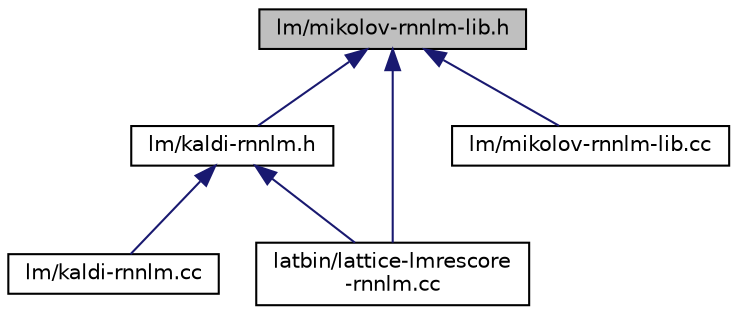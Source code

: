 digraph "lm/mikolov-rnnlm-lib.h"
{
  edge [fontname="Helvetica",fontsize="10",labelfontname="Helvetica",labelfontsize="10"];
  node [fontname="Helvetica",fontsize="10",shape=record];
  Node31 [label="lm/mikolov-rnnlm-lib.h",height=0.2,width=0.4,color="black", fillcolor="grey75", style="filled", fontcolor="black"];
  Node31 -> Node32 [dir="back",color="midnightblue",fontsize="10",style="solid",fontname="Helvetica"];
  Node32 [label="lm/kaldi-rnnlm.h",height=0.2,width=0.4,color="black", fillcolor="white", style="filled",URL="$kaldi-rnnlm_8h.html"];
  Node32 -> Node33 [dir="back",color="midnightblue",fontsize="10",style="solid",fontname="Helvetica"];
  Node33 [label="lm/kaldi-rnnlm.cc",height=0.2,width=0.4,color="black", fillcolor="white", style="filled",URL="$kaldi-rnnlm_8cc.html"];
  Node32 -> Node34 [dir="back",color="midnightblue",fontsize="10",style="solid",fontname="Helvetica"];
  Node34 [label="latbin/lattice-lmrescore\l-rnnlm.cc",height=0.2,width=0.4,color="black", fillcolor="white", style="filled",URL="$lattice-lmrescore-rnnlm_8cc.html"];
  Node31 -> Node35 [dir="back",color="midnightblue",fontsize="10",style="solid",fontname="Helvetica"];
  Node35 [label="lm/mikolov-rnnlm-lib.cc",height=0.2,width=0.4,color="black", fillcolor="white", style="filled",URL="$mikolov-rnnlm-lib_8cc.html"];
  Node31 -> Node34 [dir="back",color="midnightblue",fontsize="10",style="solid",fontname="Helvetica"];
}
